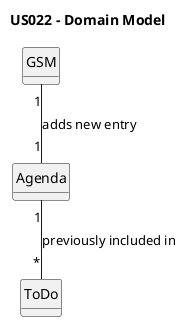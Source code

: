 @startuml
skinparam monochrome true
skinparam packageStyle rectangle
skinparam shadowing false

'left to right direction
title US022 - Domain Model
skinparam classAttributeIconSize 0

hide circle
hide methods

'title Domain Model

'class Platform {
'  -description
'}

class GSM {

}

class Agenda {

}

class ToDo

GSM "1" -- "1" Agenda : adds new entry
Agenda "1" -- "*" ToDo : previously included in
@enduml